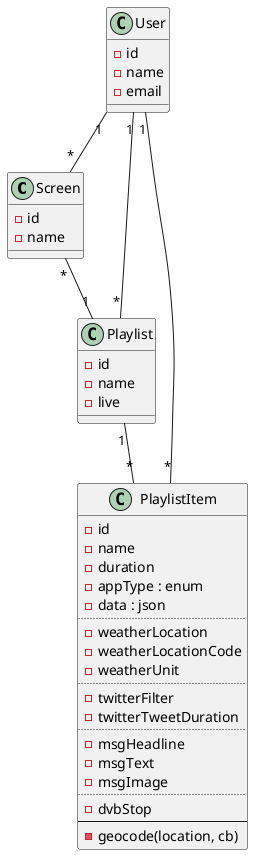 @startuml

class Screen {
	- id
	- name
}

Screen "*" -- "1" Playlist

class Playlist {
	- id
	- name
	- live
}

Playlist "1" -- "*" PlaylistItem

class PlaylistItem {
	- id
	- name
	- duration
	- appType : enum
	- data : json
	..
	- weatherLocation
	- weatherLocationCode
	- weatherUnit
	..
	- twitterFilter
	- twitterTweetDuration
	..
	- msgHeadline
	- msgText
	- msgImage
	..
	- dvbStop
	--
	- geocode(location, cb)
}

class User {
	- id
	- name
	- email
}

User "1" -- "*" Playlist
User "1" -- "*" Screen
User "1" -- "*" PlaylistItem

@enduml